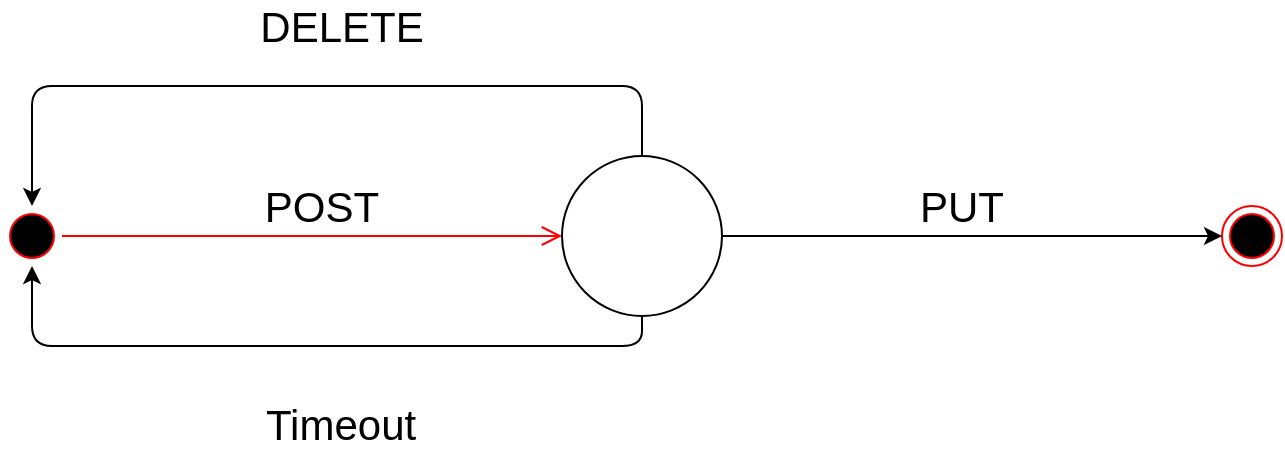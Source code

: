 <mxfile version="14.2.1" type="device"><diagram id="z28UVDZGabziHa2TABP9" name="Page-1"><mxGraphModel dx="1422" dy="705" grid="1" gridSize="10" guides="1" tooltips="1" connect="1" arrows="1" fold="1" page="1" pageScale="1" pageWidth="850" pageHeight="1100" math="0" shadow="0"><root><mxCell id="0"/><mxCell id="1" parent="0"/><mxCell id="zjgiYQTS6moSf8DAnwHl-1" value="" style="ellipse;html=1;shape=startState;fillColor=#000000;strokeColor=#ff0000;" vertex="1" parent="1"><mxGeometry x="120" y="250" width="30" height="30" as="geometry"/></mxCell><mxCell id="zjgiYQTS6moSf8DAnwHl-2" value="" style="edgeStyle=orthogonalEdgeStyle;html=1;verticalAlign=bottom;endArrow=open;endSize=8;strokeColor=#ff0000;entryX=0;entryY=0.5;entryDx=0;entryDy=0;" edge="1" source="zjgiYQTS6moSf8DAnwHl-1" parent="1" target="zjgiYQTS6moSf8DAnwHl-5"><mxGeometry relative="1" as="geometry"><mxPoint x="250" y="265" as="targetPoint"/></mxGeometry></mxCell><mxCell id="zjgiYQTS6moSf8DAnwHl-3" value="" style="ellipse;html=1;shape=endState;fillColor=#000000;strokeColor=#ff0000;" vertex="1" parent="1"><mxGeometry x="730" y="250" width="30" height="30" as="geometry"/></mxCell><mxCell id="zjgiYQTS6moSf8DAnwHl-6" style="edgeStyle=orthogonalEdgeStyle;rounded=0;orthogonalLoop=1;jettySize=auto;html=1;entryX=0;entryY=0.5;entryDx=0;entryDy=0;" edge="1" parent="1" source="zjgiYQTS6moSf8DAnwHl-5" target="zjgiYQTS6moSf8DAnwHl-3"><mxGeometry relative="1" as="geometry"/></mxCell><mxCell id="zjgiYQTS6moSf8DAnwHl-7" style="edgeStyle=orthogonalEdgeStyle;rounded=1;orthogonalLoop=1;jettySize=auto;html=1;entryX=0.5;entryY=0;entryDx=0;entryDy=0;exitX=0.5;exitY=0;exitDx=0;exitDy=0;" edge="1" parent="1" source="zjgiYQTS6moSf8DAnwHl-5" target="zjgiYQTS6moSf8DAnwHl-1"><mxGeometry relative="1" as="geometry"><Array as="points"><mxPoint x="440" y="190"/><mxPoint x="135" y="190"/></Array></mxGeometry></mxCell><mxCell id="zjgiYQTS6moSf8DAnwHl-8" style="edgeStyle=orthogonalEdgeStyle;rounded=1;orthogonalLoop=1;jettySize=auto;html=1;entryX=0.5;entryY=1;entryDx=0;entryDy=0;" edge="1" parent="1" source="zjgiYQTS6moSf8DAnwHl-5" target="zjgiYQTS6moSf8DAnwHl-1"><mxGeometry relative="1" as="geometry"><Array as="points"><mxPoint x="440" y="320"/><mxPoint x="135" y="320"/></Array></mxGeometry></mxCell><mxCell id="zjgiYQTS6moSf8DAnwHl-5" value="" style="ellipse;whiteSpace=wrap;html=1;aspect=fixed;" vertex="1" parent="1"><mxGeometry x="400" y="225" width="80" height="80" as="geometry"/></mxCell><mxCell id="zjgiYQTS6moSf8DAnwHl-9" value="DELETE" style="text;html=1;strokeColor=none;fillColor=none;align=center;verticalAlign=middle;whiteSpace=wrap;rounded=0;fontSize=21;" vertex="1" parent="1"><mxGeometry x="270" y="150" width="40" height="20" as="geometry"/></mxCell><mxCell id="zjgiYQTS6moSf8DAnwHl-10" value="Timeout" style="text;whiteSpace=wrap;html=1;fontSize=21;" vertex="1" parent="1"><mxGeometry x="250" y="340" width="60" height="30" as="geometry"/></mxCell><mxCell id="zjgiYQTS6moSf8DAnwHl-11" value="POST" style="text;html=1;strokeColor=none;fillColor=none;align=center;verticalAlign=middle;whiteSpace=wrap;rounded=0;fontSize=21;" vertex="1" parent="1"><mxGeometry x="260" y="240" width="40" height="20" as="geometry"/></mxCell><mxCell id="zjgiYQTS6moSf8DAnwHl-12" value="PUT" style="text;html=1;strokeColor=none;fillColor=none;align=center;verticalAlign=middle;whiteSpace=wrap;rounded=0;fontSize=21;" vertex="1" parent="1"><mxGeometry x="580" y="240" width="40" height="20" as="geometry"/></mxCell></root></mxGraphModel></diagram></mxfile>